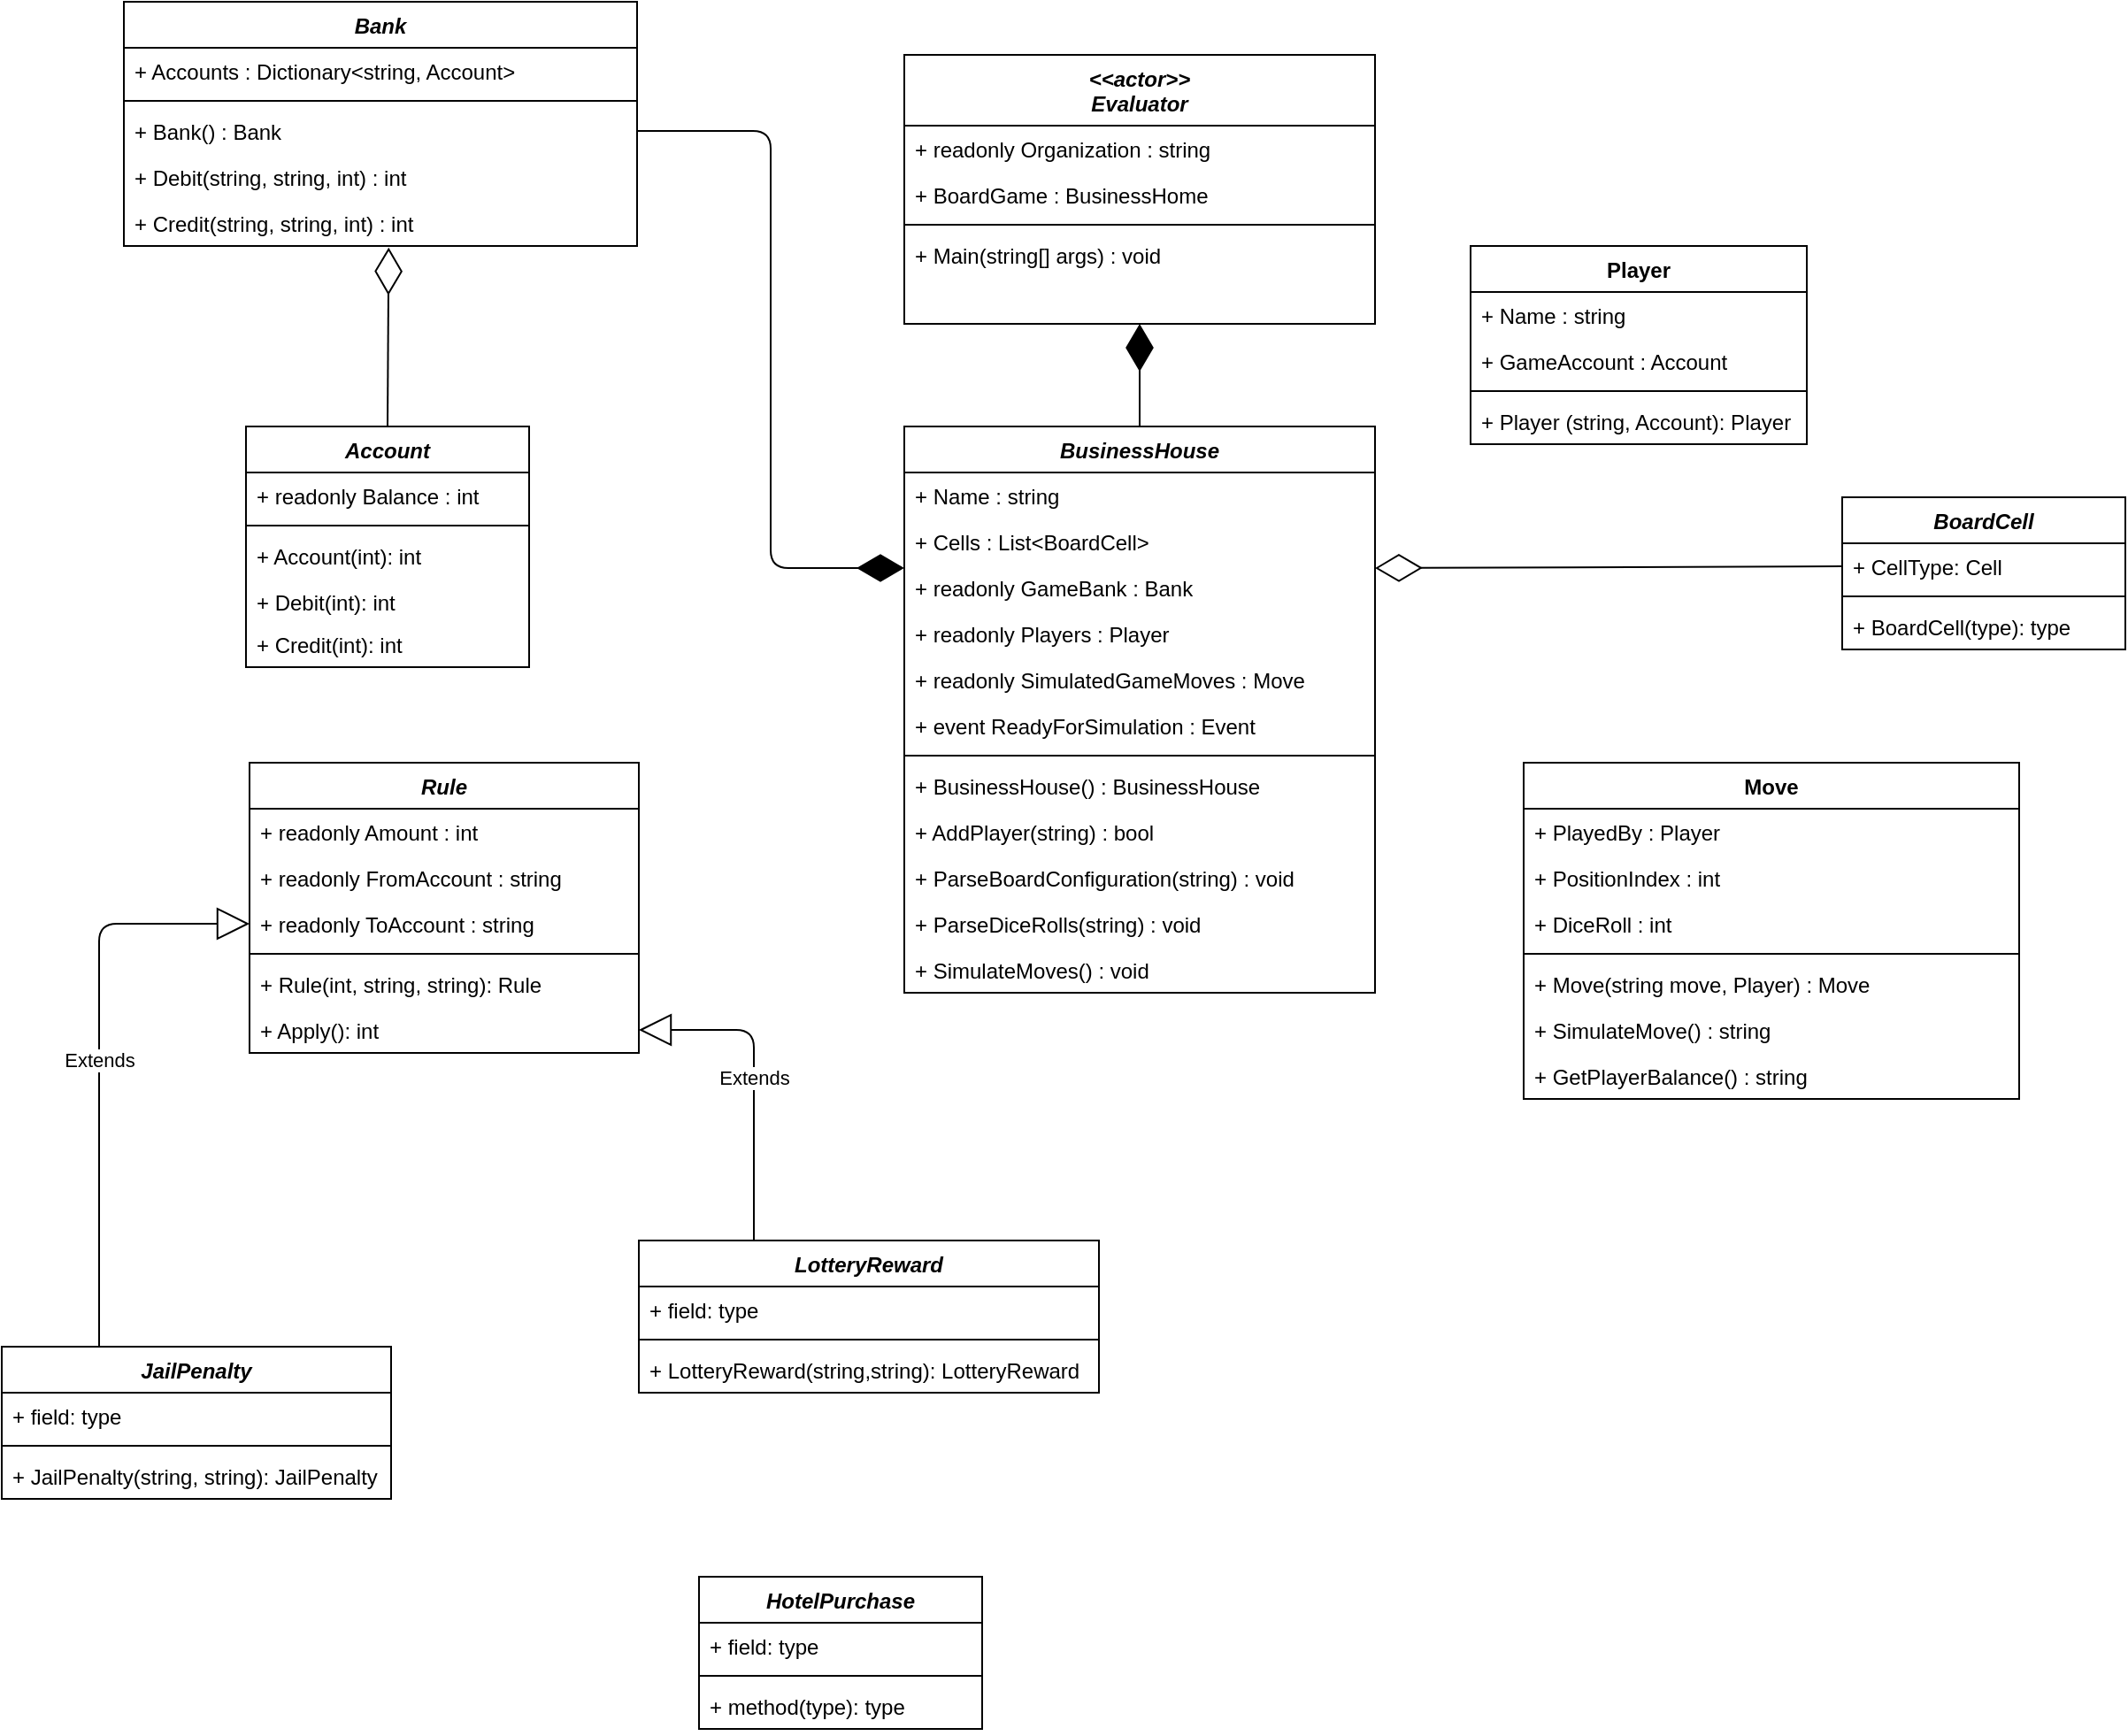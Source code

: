 <mxfile version="13.6.9" type="github">
  <diagram id="C5RBs43oDa-KdzZeNtuy" name="Page-1">
    <mxGraphModel dx="1278" dy="580" grid="1" gridSize="10" guides="1" tooltips="1" connect="1" arrows="1" fold="1" page="1" pageScale="1" pageWidth="827" pageHeight="1169" math="0" shadow="0">
      <root>
        <mxCell id="WIyWlLk6GJQsqaUBKTNV-0" />
        <mxCell id="WIyWlLk6GJQsqaUBKTNV-1" parent="WIyWlLk6GJQsqaUBKTNV-0" />
        <mxCell id="HihAyGA7tj-a0UvLhynq-6" value="" style="endArrow=diamondThin;endFill=1;endSize=24;html=1;exitX=0.5;exitY=0;exitDx=0;exitDy=0;entryX=0.5;entryY=1;entryDx=0;entryDy=0;" parent="WIyWlLk6GJQsqaUBKTNV-1" source="zkfFHV4jXpPFQw0GAbJ--17" target="zkfFHV4jXpPFQw0GAbJ--0" edge="1">
          <mxGeometry width="160" relative="1" as="geometry">
            <mxPoint x="646" y="250" as="sourcePoint" />
            <mxPoint x="636" y="220" as="targetPoint" />
          </mxGeometry>
        </mxCell>
        <mxCell id="zkfFHV4jXpPFQw0GAbJ--0" value="&lt;&lt;actor&gt;&gt;&#xa;Evaluator" style="swimlane;fontStyle=3;align=center;verticalAlign=top;childLayout=stackLayout;horizontal=1;startSize=40;horizontalStack=0;resizeParent=1;resizeLast=0;collapsible=1;marginBottom=0;rounded=0;shadow=0;strokeWidth=1;" parent="WIyWlLk6GJQsqaUBKTNV-1" vertex="1">
          <mxGeometry x="530" y="80" width="266" height="152" as="geometry">
            <mxRectangle x="230" y="140" width="160" height="26" as="alternateBounds" />
          </mxGeometry>
        </mxCell>
        <mxCell id="zkfFHV4jXpPFQw0GAbJ--2" value="+ readonly Organization : string" style="text;align=left;verticalAlign=top;spacingLeft=4;spacingRight=4;overflow=hidden;rotatable=0;points=[[0,0.5],[1,0.5]];portConstraint=eastwest;rounded=0;shadow=0;html=0;" parent="zkfFHV4jXpPFQw0GAbJ--0" vertex="1">
          <mxGeometry y="40" width="266" height="26" as="geometry" />
        </mxCell>
        <mxCell id="HihAyGA7tj-a0UvLhynq-4" value="+ BoardGame : BusinessHome" style="text;align=left;verticalAlign=top;spacingLeft=4;spacingRight=4;overflow=hidden;rotatable=0;points=[[0,0.5],[1,0.5]];portConstraint=eastwest;rounded=0;shadow=0;html=0;" parent="zkfFHV4jXpPFQw0GAbJ--0" vertex="1">
          <mxGeometry y="66" width="266" height="26" as="geometry" />
        </mxCell>
        <mxCell id="zkfFHV4jXpPFQw0GAbJ--4" value="" style="line;html=1;strokeWidth=1;align=left;verticalAlign=middle;spacingTop=-1;spacingLeft=3;spacingRight=3;rotatable=0;labelPosition=right;points=[];portConstraint=eastwest;" parent="zkfFHV4jXpPFQw0GAbJ--0" vertex="1">
          <mxGeometry y="92" width="266" height="8" as="geometry" />
        </mxCell>
        <mxCell id="zkfFHV4jXpPFQw0GAbJ--5" value="+ Main(string[] args) : void" style="text;align=left;verticalAlign=top;spacingLeft=4;spacingRight=4;overflow=hidden;rotatable=0;points=[[0,0.5],[1,0.5]];portConstraint=eastwest;" parent="zkfFHV4jXpPFQw0GAbJ--0" vertex="1">
          <mxGeometry y="100" width="266" height="26" as="geometry" />
        </mxCell>
        <mxCell id="zkfFHV4jXpPFQw0GAbJ--17" value="BusinessHouse" style="swimlane;fontStyle=3;align=center;verticalAlign=top;childLayout=stackLayout;horizontal=1;startSize=26;horizontalStack=0;resizeParent=1;resizeLast=0;collapsible=1;marginBottom=0;rounded=0;shadow=0;strokeWidth=1;" parent="WIyWlLk6GJQsqaUBKTNV-1" vertex="1">
          <mxGeometry x="530" y="290" width="266" height="320" as="geometry">
            <mxRectangle x="550" y="140" width="160" height="26" as="alternateBounds" />
          </mxGeometry>
        </mxCell>
        <mxCell id="DypdsGxrCisWI1uXqHy7-41" value="+ Name : string" style="text;align=left;verticalAlign=top;spacingLeft=4;spacingRight=4;overflow=hidden;rotatable=0;points=[[0,0.5],[1,0.5]];portConstraint=eastwest;rounded=0;shadow=0;html=0;" parent="zkfFHV4jXpPFQw0GAbJ--17" vertex="1">
          <mxGeometry y="26" width="266" height="26" as="geometry" />
        </mxCell>
        <mxCell id="DypdsGxrCisWI1uXqHy7-42" value="+ Cells : List&lt;BoardCell&gt;" style="text;align=left;verticalAlign=top;spacingLeft=4;spacingRight=4;overflow=hidden;rotatable=0;points=[[0,0.5],[1,0.5]];portConstraint=eastwest;rounded=0;shadow=0;html=0;" parent="zkfFHV4jXpPFQw0GAbJ--17" vertex="1">
          <mxGeometry y="52" width="266" height="26" as="geometry" />
        </mxCell>
        <mxCell id="DypdsGxrCisWI1uXqHy7-80" value="+ readonly GameBank : Bank" style="text;align=left;verticalAlign=top;spacingLeft=4;spacingRight=4;overflow=hidden;rotatable=0;points=[[0,0.5],[1,0.5]];portConstraint=eastwest;rounded=0;shadow=0;html=0;" parent="zkfFHV4jXpPFQw0GAbJ--17" vertex="1">
          <mxGeometry y="78" width="266" height="26" as="geometry" />
        </mxCell>
        <mxCell id="FCZQPWacYkWtZC8OpduQ-2" value="+ readonly Players : Player" style="text;align=left;verticalAlign=top;spacingLeft=4;spacingRight=4;overflow=hidden;rotatable=0;points=[[0,0.5],[1,0.5]];portConstraint=eastwest;rounded=0;shadow=0;html=0;" vertex="1" parent="zkfFHV4jXpPFQw0GAbJ--17">
          <mxGeometry y="104" width="266" height="26" as="geometry" />
        </mxCell>
        <mxCell id="FCZQPWacYkWtZC8OpduQ-3" value="+ readonly SimulatedGameMoves : Move" style="text;align=left;verticalAlign=top;spacingLeft=4;spacingRight=4;overflow=hidden;rotatable=0;points=[[0,0.5],[1,0.5]];portConstraint=eastwest;rounded=0;shadow=0;html=0;" vertex="1" parent="zkfFHV4jXpPFQw0GAbJ--17">
          <mxGeometry y="130" width="266" height="26" as="geometry" />
        </mxCell>
        <mxCell id="FCZQPWacYkWtZC8OpduQ-21" value="+ event ReadyForSimulation : Event" style="text;align=left;verticalAlign=top;spacingLeft=4;spacingRight=4;overflow=hidden;rotatable=0;points=[[0,0.5],[1,0.5]];portConstraint=eastwest;rounded=0;shadow=0;html=0;" vertex="1" parent="zkfFHV4jXpPFQw0GAbJ--17">
          <mxGeometry y="156" width="266" height="26" as="geometry" />
        </mxCell>
        <mxCell id="DypdsGxrCisWI1uXqHy7-87" value="" style="line;strokeWidth=1;fillColor=none;align=left;verticalAlign=middle;spacingTop=-1;spacingLeft=3;spacingRight=3;rotatable=0;labelPosition=right;points=[];portConstraint=eastwest;" parent="zkfFHV4jXpPFQw0GAbJ--17" vertex="1">
          <mxGeometry y="182" width="266" height="8" as="geometry" />
        </mxCell>
        <mxCell id="DypdsGxrCisWI1uXqHy7-88" value="+ BusinessHouse() : BusinessHouse" style="text;align=left;verticalAlign=top;spacingLeft=4;spacingRight=4;overflow=hidden;rotatable=0;points=[[0,0.5],[1,0.5]];portConstraint=eastwest;rounded=0;shadow=0;html=0;" parent="zkfFHV4jXpPFQw0GAbJ--17" vertex="1">
          <mxGeometry y="190" width="266" height="26" as="geometry" />
        </mxCell>
        <mxCell id="DypdsGxrCisWI1uXqHy7-89" value="+ AddPlayer(string) : bool" style="text;align=left;verticalAlign=top;spacingLeft=4;spacingRight=4;overflow=hidden;rotatable=0;points=[[0,0.5],[1,0.5]];portConstraint=eastwest;rounded=0;shadow=0;html=0;" parent="zkfFHV4jXpPFQw0GAbJ--17" vertex="1">
          <mxGeometry y="216" width="266" height="26" as="geometry" />
        </mxCell>
        <mxCell id="FCZQPWacYkWtZC8OpduQ-0" value="+ ParseBoardConfiguration(string) : void" style="text;align=left;verticalAlign=top;spacingLeft=4;spacingRight=4;overflow=hidden;rotatable=0;points=[[0,0.5],[1,0.5]];portConstraint=eastwest;rounded=0;shadow=0;html=0;" vertex="1" parent="zkfFHV4jXpPFQw0GAbJ--17">
          <mxGeometry y="242" width="266" height="26" as="geometry" />
        </mxCell>
        <mxCell id="FCZQPWacYkWtZC8OpduQ-1" value="+ ParseDiceRolls(string) : void" style="text;align=left;verticalAlign=top;spacingLeft=4;spacingRight=4;overflow=hidden;rotatable=0;points=[[0,0.5],[1,0.5]];portConstraint=eastwest;rounded=0;shadow=0;html=0;" vertex="1" parent="zkfFHV4jXpPFQw0GAbJ--17">
          <mxGeometry y="268" width="266" height="26" as="geometry" />
        </mxCell>
        <mxCell id="FCZQPWacYkWtZC8OpduQ-20" value="+ SimulateMoves() : void" style="text;align=left;verticalAlign=top;spacingLeft=4;spacingRight=4;overflow=hidden;rotatable=0;points=[[0,0.5],[1,0.5]];portConstraint=eastwest;rounded=0;shadow=0;html=0;" vertex="1" parent="zkfFHV4jXpPFQw0GAbJ--17">
          <mxGeometry y="294" width="266" height="26" as="geometry" />
        </mxCell>
        <mxCell id="DypdsGxrCisWI1uXqHy7-33" value="" style="endArrow=diamondThin;endFill=0;endSize=24;html=1;entryX=1;entryY=0.25;entryDx=0;entryDy=0;exitX=0;exitY=0.5;exitDx=0;exitDy=0;startSize=0;" parent="WIyWlLk6GJQsqaUBKTNV-1" source="DypdsGxrCisWI1uXqHy7-30" target="zkfFHV4jXpPFQw0GAbJ--17" edge="1">
          <mxGeometry width="160" relative="1" as="geometry">
            <mxPoint x="880" y="490" as="sourcePoint" />
            <mxPoint x="1040" y="490" as="targetPoint" />
          </mxGeometry>
        </mxCell>
        <mxCell id="DypdsGxrCisWI1uXqHy7-47" value="Bank" style="swimlane;fontStyle=3;align=center;verticalAlign=top;childLayout=stackLayout;horizontal=1;startSize=26;horizontalStack=0;resizeParent=1;resizeParentMax=0;resizeLast=0;collapsible=1;marginBottom=0;" parent="WIyWlLk6GJQsqaUBKTNV-1" vertex="1">
          <mxGeometry x="89" y="50" width="290" height="138" as="geometry" />
        </mxCell>
        <mxCell id="DypdsGxrCisWI1uXqHy7-48" value="+ Accounts : Dictionary&lt;string, Account&gt;" style="text;strokeColor=none;fillColor=none;align=left;verticalAlign=top;spacingLeft=4;spacingRight=4;overflow=hidden;rotatable=0;points=[[0,0.5],[1,0.5]];portConstraint=eastwest;" parent="DypdsGxrCisWI1uXqHy7-47" vertex="1">
          <mxGeometry y="26" width="290" height="26" as="geometry" />
        </mxCell>
        <mxCell id="DypdsGxrCisWI1uXqHy7-49" value="" style="line;strokeWidth=1;fillColor=none;align=left;verticalAlign=middle;spacingTop=-1;spacingLeft=3;spacingRight=3;rotatable=0;labelPosition=right;points=[];portConstraint=eastwest;" parent="DypdsGxrCisWI1uXqHy7-47" vertex="1">
          <mxGeometry y="52" width="290" height="8" as="geometry" />
        </mxCell>
        <mxCell id="DypdsGxrCisWI1uXqHy7-50" value="+ Bank() : Bank" style="text;strokeColor=none;fillColor=none;align=left;verticalAlign=top;spacingLeft=4;spacingRight=4;overflow=hidden;rotatable=0;points=[[0,0.5],[1,0.5]];portConstraint=eastwest;" parent="DypdsGxrCisWI1uXqHy7-47" vertex="1">
          <mxGeometry y="60" width="290" height="26" as="geometry" />
        </mxCell>
        <mxCell id="DypdsGxrCisWI1uXqHy7-57" value="+ Debit(string, string, int) : int" style="text;strokeColor=none;fillColor=none;align=left;verticalAlign=top;spacingLeft=4;spacingRight=4;overflow=hidden;rotatable=0;points=[[0,0.5],[1,0.5]];portConstraint=eastwest;" parent="DypdsGxrCisWI1uXqHy7-47" vertex="1">
          <mxGeometry y="86" width="290" height="26" as="geometry" />
        </mxCell>
        <mxCell id="DypdsGxrCisWI1uXqHy7-59" value="+ Credit(string, string, int) : int" style="text;strokeColor=none;fillColor=none;align=left;verticalAlign=top;spacingLeft=4;spacingRight=4;overflow=hidden;rotatable=0;points=[[0,0.5],[1,0.5]];portConstraint=eastwest;" parent="DypdsGxrCisWI1uXqHy7-47" vertex="1">
          <mxGeometry y="112" width="290" height="26" as="geometry" />
        </mxCell>
        <mxCell id="DypdsGxrCisWI1uXqHy7-58" value="" style="endArrow=diamondThin;endFill=0;endSize=24;html=1;exitX=0.5;exitY=0;exitDx=0;exitDy=0;startSize=0;entryX=0.516;entryY=1.033;entryDx=0;entryDy=0;entryPerimeter=0;" parent="WIyWlLk6GJQsqaUBKTNV-1" source="DypdsGxrCisWI1uXqHy7-11" target="DypdsGxrCisWI1uXqHy7-59" edge="1">
          <mxGeometry width="160" relative="1" as="geometry">
            <mxPoint x="880" y="355" as="sourcePoint" />
            <mxPoint x="231" y="190" as="targetPoint" />
          </mxGeometry>
        </mxCell>
        <mxCell id="DypdsGxrCisWI1uXqHy7-11" value="Account" style="swimlane;fontStyle=3;align=center;verticalAlign=top;childLayout=stackLayout;horizontal=1;startSize=26;horizontalStack=0;resizeParent=1;resizeParentMax=0;resizeLast=0;collapsible=1;marginBottom=0;" parent="WIyWlLk6GJQsqaUBKTNV-1" vertex="1">
          <mxGeometry x="158.0" y="290" width="160" height="136" as="geometry" />
        </mxCell>
        <mxCell id="DypdsGxrCisWI1uXqHy7-12" value="+ readonly Balance : int" style="text;strokeColor=none;fillColor=none;align=left;verticalAlign=top;spacingLeft=4;spacingRight=4;overflow=hidden;rotatable=0;points=[[0,0.5],[1,0.5]];portConstraint=eastwest;" parent="DypdsGxrCisWI1uXqHy7-11" vertex="1">
          <mxGeometry y="26" width="160" height="26" as="geometry" />
        </mxCell>
        <mxCell id="DypdsGxrCisWI1uXqHy7-13" value="" style="line;strokeWidth=1;fillColor=none;align=left;verticalAlign=middle;spacingTop=-1;spacingLeft=3;spacingRight=3;rotatable=0;labelPosition=right;points=[];portConstraint=eastwest;" parent="DypdsGxrCisWI1uXqHy7-11" vertex="1">
          <mxGeometry y="52" width="160" height="8" as="geometry" />
        </mxCell>
        <mxCell id="DypdsGxrCisWI1uXqHy7-14" value="+ Account(int): int" style="text;strokeColor=none;fillColor=none;align=left;verticalAlign=top;spacingLeft=4;spacingRight=4;overflow=hidden;rotatable=0;points=[[0,0.5],[1,0.5]];portConstraint=eastwest;" parent="DypdsGxrCisWI1uXqHy7-11" vertex="1">
          <mxGeometry y="60" width="160" height="26" as="geometry" />
        </mxCell>
        <mxCell id="DypdsGxrCisWI1uXqHy7-15" value="+ Debit(int): int" style="text;strokeColor=none;fillColor=none;align=left;verticalAlign=top;spacingLeft=4;spacingRight=4;overflow=hidden;rotatable=0;points=[[0,0.5],[1,0.5]];portConstraint=eastwest;" parent="DypdsGxrCisWI1uXqHy7-11" vertex="1">
          <mxGeometry y="86" width="160" height="24" as="geometry" />
        </mxCell>
        <mxCell id="DypdsGxrCisWI1uXqHy7-22" value="+ Credit(int): int" style="text;strokeColor=none;fillColor=none;align=left;verticalAlign=top;spacingLeft=4;spacingRight=4;overflow=hidden;rotatable=0;points=[[0,0.5],[1,0.5]];portConstraint=eastwest;" parent="DypdsGxrCisWI1uXqHy7-11" vertex="1">
          <mxGeometry y="110" width="160" height="26" as="geometry" />
        </mxCell>
        <mxCell id="DypdsGxrCisWI1uXqHy7-68" value="Extends" style="endArrow=block;endSize=16;endFill=0;html=1;exitX=0.25;exitY=0;exitDx=0;exitDy=0;entryX=0;entryY=0.5;entryDx=0;entryDy=0;edgeStyle=orthogonalEdgeStyle;" parent="WIyWlLk6GJQsqaUBKTNV-1" source="DypdsGxrCisWI1uXqHy7-43" target="DypdsGxrCisWI1uXqHy7-78" edge="1">
          <mxGeometry width="160" relative="1" as="geometry">
            <mxPoint x="140" y="600" as="sourcePoint" />
            <mxPoint x="300" y="600" as="targetPoint" />
          </mxGeometry>
        </mxCell>
        <mxCell id="DypdsGxrCisWI1uXqHy7-69" value="Extends" style="endArrow=block;endSize=16;endFill=0;html=1;exitX=0.25;exitY=0;exitDx=0;exitDy=0;entryX=1;entryY=0.5;entryDx=0;entryDy=0;edgeStyle=orthogonalEdgeStyle;" parent="WIyWlLk6GJQsqaUBKTNV-1" source="DypdsGxrCisWI1uXqHy7-60" target="DypdsGxrCisWI1uXqHy7-86" edge="1">
          <mxGeometry width="160" relative="1" as="geometry">
            <mxPoint x="130.0" y="670" as="sourcePoint" />
            <mxPoint x="200" y="563.0" as="targetPoint" />
          </mxGeometry>
        </mxCell>
        <mxCell id="DypdsGxrCisWI1uXqHy7-79" value="" style="endArrow=diamondThin;endFill=1;endSize=24;html=1;exitX=1;exitY=0.5;exitDx=0;exitDy=0;entryX=0;entryY=0.25;entryDx=0;entryDy=0;edgeStyle=orthogonalEdgeStyle;" parent="WIyWlLk6GJQsqaUBKTNV-1" source="DypdsGxrCisWI1uXqHy7-50" target="zkfFHV4jXpPFQw0GAbJ--17" edge="1">
          <mxGeometry width="160" relative="1" as="geometry">
            <mxPoint x="440.0" y="372" as="sourcePoint" />
            <mxPoint x="440.0" y="300" as="targetPoint" />
          </mxGeometry>
        </mxCell>
        <mxCell id="DypdsGxrCisWI1uXqHy7-64" value="Rule" style="swimlane;fontStyle=3;align=center;verticalAlign=top;childLayout=stackLayout;horizontal=1;startSize=26;horizontalStack=0;resizeParent=1;resizeParentMax=0;resizeLast=0;collapsible=1;marginBottom=0;" parent="WIyWlLk6GJQsqaUBKTNV-1" vertex="1">
          <mxGeometry x="160" y="480" width="220" height="164" as="geometry" />
        </mxCell>
        <mxCell id="DypdsGxrCisWI1uXqHy7-65" value="+ readonly Amount : int" style="text;strokeColor=none;fillColor=none;align=left;verticalAlign=top;spacingLeft=4;spacingRight=4;overflow=hidden;rotatable=0;points=[[0,0.5],[1,0.5]];portConstraint=eastwest;" parent="DypdsGxrCisWI1uXqHy7-64" vertex="1">
          <mxGeometry y="26" width="220" height="26" as="geometry" />
        </mxCell>
        <mxCell id="DypdsGxrCisWI1uXqHy7-77" value="+ readonly FromAccount : string" style="text;strokeColor=none;fillColor=none;align=left;verticalAlign=top;spacingLeft=4;spacingRight=4;overflow=hidden;rotatable=0;points=[[0,0.5],[1,0.5]];portConstraint=eastwest;" parent="DypdsGxrCisWI1uXqHy7-64" vertex="1">
          <mxGeometry y="52" width="220" height="26" as="geometry" />
        </mxCell>
        <mxCell id="DypdsGxrCisWI1uXqHy7-78" value="+ readonly ToAccount : string" style="text;strokeColor=none;fillColor=none;align=left;verticalAlign=top;spacingLeft=4;spacingRight=4;overflow=hidden;rotatable=0;points=[[0,0.5],[1,0.5]];portConstraint=eastwest;" parent="DypdsGxrCisWI1uXqHy7-64" vertex="1">
          <mxGeometry y="78" width="220" height="26" as="geometry" />
        </mxCell>
        <mxCell id="DypdsGxrCisWI1uXqHy7-66" value="" style="line;strokeWidth=1;fillColor=none;align=left;verticalAlign=middle;spacingTop=-1;spacingLeft=3;spacingRight=3;rotatable=0;labelPosition=right;points=[];portConstraint=eastwest;" parent="DypdsGxrCisWI1uXqHy7-64" vertex="1">
          <mxGeometry y="104" width="220" height="8" as="geometry" />
        </mxCell>
        <mxCell id="DypdsGxrCisWI1uXqHy7-67" value="+ Rule(int, string, string): Rule" style="text;strokeColor=none;fillColor=none;align=left;verticalAlign=top;spacingLeft=4;spacingRight=4;overflow=hidden;rotatable=0;points=[[0,0.5],[1,0.5]];portConstraint=eastwest;" parent="DypdsGxrCisWI1uXqHy7-64" vertex="1">
          <mxGeometry y="112" width="220" height="26" as="geometry" />
        </mxCell>
        <mxCell id="DypdsGxrCisWI1uXqHy7-86" value="+ Apply(): int" style="text;strokeColor=none;fillColor=none;align=left;verticalAlign=top;spacingLeft=4;spacingRight=4;overflow=hidden;rotatable=0;points=[[0,0.5],[1,0.5]];portConstraint=eastwest;" parent="DypdsGxrCisWI1uXqHy7-64" vertex="1">
          <mxGeometry y="138" width="220" height="26" as="geometry" />
        </mxCell>
        <mxCell id="DypdsGxrCisWI1uXqHy7-43" value="JailPenalty" style="swimlane;fontStyle=3;align=center;verticalAlign=top;childLayout=stackLayout;horizontal=1;startSize=26;horizontalStack=0;resizeParent=1;resizeParentMax=0;resizeLast=0;collapsible=1;marginBottom=0;" parent="WIyWlLk6GJQsqaUBKTNV-1" vertex="1">
          <mxGeometry x="20" y="810" width="220" height="86" as="geometry" />
        </mxCell>
        <mxCell id="DypdsGxrCisWI1uXqHy7-44" value="+ field: type" style="text;strokeColor=none;fillColor=none;align=left;verticalAlign=top;spacingLeft=4;spacingRight=4;overflow=hidden;rotatable=0;points=[[0,0.5],[1,0.5]];portConstraint=eastwest;" parent="DypdsGxrCisWI1uXqHy7-43" vertex="1">
          <mxGeometry y="26" width="220" height="26" as="geometry" />
        </mxCell>
        <mxCell id="DypdsGxrCisWI1uXqHy7-45" value="" style="line;strokeWidth=1;fillColor=none;align=left;verticalAlign=middle;spacingTop=-1;spacingLeft=3;spacingRight=3;rotatable=0;labelPosition=right;points=[];portConstraint=eastwest;" parent="DypdsGxrCisWI1uXqHy7-43" vertex="1">
          <mxGeometry y="52" width="220" height="8" as="geometry" />
        </mxCell>
        <mxCell id="DypdsGxrCisWI1uXqHy7-46" value="+ JailPenalty(string, string): JailPenalty" style="text;strokeColor=none;fillColor=none;align=left;verticalAlign=top;spacingLeft=4;spacingRight=4;overflow=hidden;rotatable=0;points=[[0,0.5],[1,0.5]];portConstraint=eastwest;" parent="DypdsGxrCisWI1uXqHy7-43" vertex="1">
          <mxGeometry y="60" width="220" height="26" as="geometry" />
        </mxCell>
        <mxCell id="DypdsGxrCisWI1uXqHy7-60" value="LotteryReward" style="swimlane;fontStyle=3;align=center;verticalAlign=top;childLayout=stackLayout;horizontal=1;startSize=26;horizontalStack=0;resizeParent=1;resizeParentMax=0;resizeLast=0;collapsible=1;marginBottom=0;" parent="WIyWlLk6GJQsqaUBKTNV-1" vertex="1">
          <mxGeometry x="380" y="750" width="260" height="86" as="geometry" />
        </mxCell>
        <mxCell id="DypdsGxrCisWI1uXqHy7-61" value="+ field: type" style="text;strokeColor=none;fillColor=none;align=left;verticalAlign=top;spacingLeft=4;spacingRight=4;overflow=hidden;rotatable=0;points=[[0,0.5],[1,0.5]];portConstraint=eastwest;" parent="DypdsGxrCisWI1uXqHy7-60" vertex="1">
          <mxGeometry y="26" width="260" height="26" as="geometry" />
        </mxCell>
        <mxCell id="DypdsGxrCisWI1uXqHy7-62" value="" style="line;strokeWidth=1;fillColor=none;align=left;verticalAlign=middle;spacingTop=-1;spacingLeft=3;spacingRight=3;rotatable=0;labelPosition=right;points=[];portConstraint=eastwest;" parent="DypdsGxrCisWI1uXqHy7-60" vertex="1">
          <mxGeometry y="52" width="260" height="8" as="geometry" />
        </mxCell>
        <mxCell id="DypdsGxrCisWI1uXqHy7-63" value="+ LotteryReward(string,string): LotteryReward" style="text;strokeColor=none;fillColor=none;align=left;verticalAlign=top;spacingLeft=4;spacingRight=4;overflow=hidden;rotatable=0;points=[[0,0.5],[1,0.5]];portConstraint=eastwest;" parent="DypdsGxrCisWI1uXqHy7-60" vertex="1">
          <mxGeometry y="60" width="260" height="26" as="geometry" />
        </mxCell>
        <mxCell id="DypdsGxrCisWI1uXqHy7-29" value="BoardCell" style="swimlane;fontStyle=3;align=center;verticalAlign=top;childLayout=stackLayout;horizontal=1;startSize=26;horizontalStack=0;resizeParent=1;resizeParentMax=0;resizeLast=0;collapsible=1;marginBottom=0;" parent="WIyWlLk6GJQsqaUBKTNV-1" vertex="1">
          <mxGeometry x="1060" y="330" width="160" height="86" as="geometry" />
        </mxCell>
        <mxCell id="DypdsGxrCisWI1uXqHy7-30" value="+ CellType: Cell" style="text;strokeColor=none;fillColor=none;align=left;verticalAlign=top;spacingLeft=4;spacingRight=4;overflow=hidden;rotatable=0;points=[[0,0.5],[1,0.5]];portConstraint=eastwest;" parent="DypdsGxrCisWI1uXqHy7-29" vertex="1">
          <mxGeometry y="26" width="160" height="26" as="geometry" />
        </mxCell>
        <mxCell id="DypdsGxrCisWI1uXqHy7-31" value="" style="line;strokeWidth=1;fillColor=none;align=left;verticalAlign=middle;spacingTop=-1;spacingLeft=3;spacingRight=3;rotatable=0;labelPosition=right;points=[];portConstraint=eastwest;" parent="DypdsGxrCisWI1uXqHy7-29" vertex="1">
          <mxGeometry y="52" width="160" height="8" as="geometry" />
        </mxCell>
        <mxCell id="DypdsGxrCisWI1uXqHy7-32" value="+ BoardCell(type): type" style="text;strokeColor=none;fillColor=none;align=left;verticalAlign=top;spacingLeft=4;spacingRight=4;overflow=hidden;rotatable=0;points=[[0,0.5],[1,0.5]];portConstraint=eastwest;" parent="DypdsGxrCisWI1uXqHy7-29" vertex="1">
          <mxGeometry y="60" width="160" height="26" as="geometry" />
        </mxCell>
        <mxCell id="DypdsGxrCisWI1uXqHy7-81" value="HotelPurchase" style="swimlane;fontStyle=3;align=center;verticalAlign=top;childLayout=stackLayout;horizontal=1;startSize=26;horizontalStack=0;resizeParent=1;resizeParentMax=0;resizeLast=0;collapsible=1;marginBottom=0;" parent="WIyWlLk6GJQsqaUBKTNV-1" vertex="1">
          <mxGeometry x="414" y="940" width="160" height="86" as="geometry" />
        </mxCell>
        <mxCell id="DypdsGxrCisWI1uXqHy7-82" value="+ field: type" style="text;strokeColor=none;fillColor=none;align=left;verticalAlign=top;spacingLeft=4;spacingRight=4;overflow=hidden;rotatable=0;points=[[0,0.5],[1,0.5]];portConstraint=eastwest;" parent="DypdsGxrCisWI1uXqHy7-81" vertex="1">
          <mxGeometry y="26" width="160" height="26" as="geometry" />
        </mxCell>
        <mxCell id="DypdsGxrCisWI1uXqHy7-83" value="" style="line;strokeWidth=1;fillColor=none;align=left;verticalAlign=middle;spacingTop=-1;spacingLeft=3;spacingRight=3;rotatable=0;labelPosition=right;points=[];portConstraint=eastwest;" parent="DypdsGxrCisWI1uXqHy7-81" vertex="1">
          <mxGeometry y="52" width="160" height="8" as="geometry" />
        </mxCell>
        <mxCell id="DypdsGxrCisWI1uXqHy7-84" value="+ method(type): type" style="text;strokeColor=none;fillColor=none;align=left;verticalAlign=top;spacingLeft=4;spacingRight=4;overflow=hidden;rotatable=0;points=[[0,0.5],[1,0.5]];portConstraint=eastwest;" parent="DypdsGxrCisWI1uXqHy7-81" vertex="1">
          <mxGeometry y="60" width="160" height="26" as="geometry" />
        </mxCell>
        <mxCell id="FCZQPWacYkWtZC8OpduQ-4" value="Move" style="swimlane;fontStyle=1;align=center;verticalAlign=top;childLayout=stackLayout;horizontal=1;startSize=26;horizontalStack=0;resizeParent=1;resizeParentMax=0;resizeLast=0;collapsible=1;marginBottom=0;" vertex="1" parent="WIyWlLk6GJQsqaUBKTNV-1">
          <mxGeometry x="880" y="480" width="280" height="190" as="geometry" />
        </mxCell>
        <mxCell id="FCZQPWacYkWtZC8OpduQ-5" value="+ PlayedBy : Player" style="text;strokeColor=none;fillColor=none;align=left;verticalAlign=top;spacingLeft=4;spacingRight=4;overflow=hidden;rotatable=0;points=[[0,0.5],[1,0.5]];portConstraint=eastwest;" vertex="1" parent="FCZQPWacYkWtZC8OpduQ-4">
          <mxGeometry y="26" width="280" height="26" as="geometry" />
        </mxCell>
        <mxCell id="FCZQPWacYkWtZC8OpduQ-8" value="+ PositionIndex : int" style="text;strokeColor=none;fillColor=none;align=left;verticalAlign=top;spacingLeft=4;spacingRight=4;overflow=hidden;rotatable=0;points=[[0,0.5],[1,0.5]];portConstraint=eastwest;" vertex="1" parent="FCZQPWacYkWtZC8OpduQ-4">
          <mxGeometry y="52" width="280" height="26" as="geometry" />
        </mxCell>
        <mxCell id="FCZQPWacYkWtZC8OpduQ-9" value="+ DiceRoll : int" style="text;strokeColor=none;fillColor=none;align=left;verticalAlign=top;spacingLeft=4;spacingRight=4;overflow=hidden;rotatable=0;points=[[0,0.5],[1,0.5]];portConstraint=eastwest;" vertex="1" parent="FCZQPWacYkWtZC8OpduQ-4">
          <mxGeometry y="78" width="280" height="26" as="geometry" />
        </mxCell>
        <mxCell id="FCZQPWacYkWtZC8OpduQ-6" value="" style="line;strokeWidth=1;fillColor=none;align=left;verticalAlign=middle;spacingTop=-1;spacingLeft=3;spacingRight=3;rotatable=0;labelPosition=right;points=[];portConstraint=eastwest;" vertex="1" parent="FCZQPWacYkWtZC8OpduQ-4">
          <mxGeometry y="104" width="280" height="8" as="geometry" />
        </mxCell>
        <mxCell id="FCZQPWacYkWtZC8OpduQ-7" value="+ Move(string move, Player) : Move" style="text;strokeColor=none;fillColor=none;align=left;verticalAlign=top;spacingLeft=4;spacingRight=4;overflow=hidden;rotatable=0;points=[[0,0.5],[1,0.5]];portConstraint=eastwest;" vertex="1" parent="FCZQPWacYkWtZC8OpduQ-4">
          <mxGeometry y="112" width="280" height="26" as="geometry" />
        </mxCell>
        <mxCell id="FCZQPWacYkWtZC8OpduQ-17" value="+ SimulateMove() : string" style="text;strokeColor=none;fillColor=none;align=left;verticalAlign=top;spacingLeft=4;spacingRight=4;overflow=hidden;rotatable=0;points=[[0,0.5],[1,0.5]];portConstraint=eastwest;" vertex="1" parent="FCZQPWacYkWtZC8OpduQ-4">
          <mxGeometry y="138" width="280" height="26" as="geometry" />
        </mxCell>
        <mxCell id="FCZQPWacYkWtZC8OpduQ-18" value="+ GetPlayerBalance() : string" style="text;strokeColor=none;fillColor=none;align=left;verticalAlign=top;spacingLeft=4;spacingRight=4;overflow=hidden;rotatable=0;points=[[0,0.5],[1,0.5]];portConstraint=eastwest;" vertex="1" parent="FCZQPWacYkWtZC8OpduQ-4">
          <mxGeometry y="164" width="280" height="26" as="geometry" />
        </mxCell>
        <mxCell id="FCZQPWacYkWtZC8OpduQ-10" value="Player" style="swimlane;fontStyle=1;align=center;verticalAlign=top;childLayout=stackLayout;horizontal=1;startSize=26;horizontalStack=0;resizeParent=1;resizeParentMax=0;resizeLast=0;collapsible=1;marginBottom=0;" vertex="1" parent="WIyWlLk6GJQsqaUBKTNV-1">
          <mxGeometry x="850" y="188" width="190" height="112" as="geometry" />
        </mxCell>
        <mxCell id="FCZQPWacYkWtZC8OpduQ-11" value="+ Name : string" style="text;strokeColor=none;fillColor=none;align=left;verticalAlign=top;spacingLeft=4;spacingRight=4;overflow=hidden;rotatable=0;points=[[0,0.5],[1,0.5]];portConstraint=eastwest;" vertex="1" parent="FCZQPWacYkWtZC8OpduQ-10">
          <mxGeometry y="26" width="190" height="26" as="geometry" />
        </mxCell>
        <mxCell id="FCZQPWacYkWtZC8OpduQ-15" value="+ GameAccount : Account" style="text;strokeColor=none;fillColor=none;align=left;verticalAlign=top;spacingLeft=4;spacingRight=4;overflow=hidden;rotatable=0;points=[[0,0.5],[1,0.5]];portConstraint=eastwest;" vertex="1" parent="FCZQPWacYkWtZC8OpduQ-10">
          <mxGeometry y="52" width="190" height="26" as="geometry" />
        </mxCell>
        <mxCell id="FCZQPWacYkWtZC8OpduQ-12" value="" style="line;strokeWidth=1;fillColor=none;align=left;verticalAlign=middle;spacingTop=-1;spacingLeft=3;spacingRight=3;rotatable=0;labelPosition=right;points=[];portConstraint=eastwest;" vertex="1" parent="FCZQPWacYkWtZC8OpduQ-10">
          <mxGeometry y="78" width="190" height="8" as="geometry" />
        </mxCell>
        <mxCell id="FCZQPWacYkWtZC8OpduQ-13" value="+ Player (string, Account): Player" style="text;strokeColor=none;fillColor=none;align=left;verticalAlign=top;spacingLeft=4;spacingRight=4;overflow=hidden;rotatable=0;points=[[0,0.5],[1,0.5]];portConstraint=eastwest;" vertex="1" parent="FCZQPWacYkWtZC8OpduQ-10">
          <mxGeometry y="86" width="190" height="26" as="geometry" />
        </mxCell>
      </root>
    </mxGraphModel>
  </diagram>
</mxfile>
